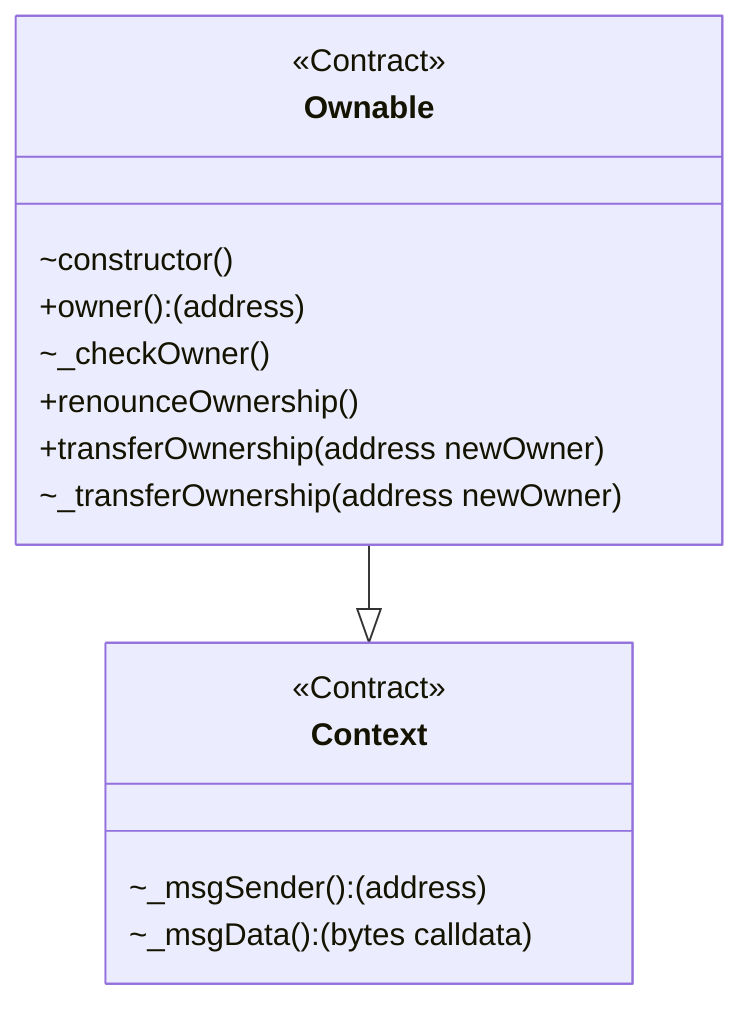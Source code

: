 classDiagram
  %% 654:1968:0
  class Ownable {
    <<Contract>>
    ~constructor()
    +owner(): (address)
    ~_checkOwner()
    +renounceOwnership()
    +transferOwnership(address newOwner)
    ~_transferOwnership(address newOwner)
  }
  
  Ownable --|> Context
  
  %% 608:235:1
  class Context {
    <<Contract>>
    ~_msgSender(): (address)
    ~_msgData(): (bytes calldata)
  }
